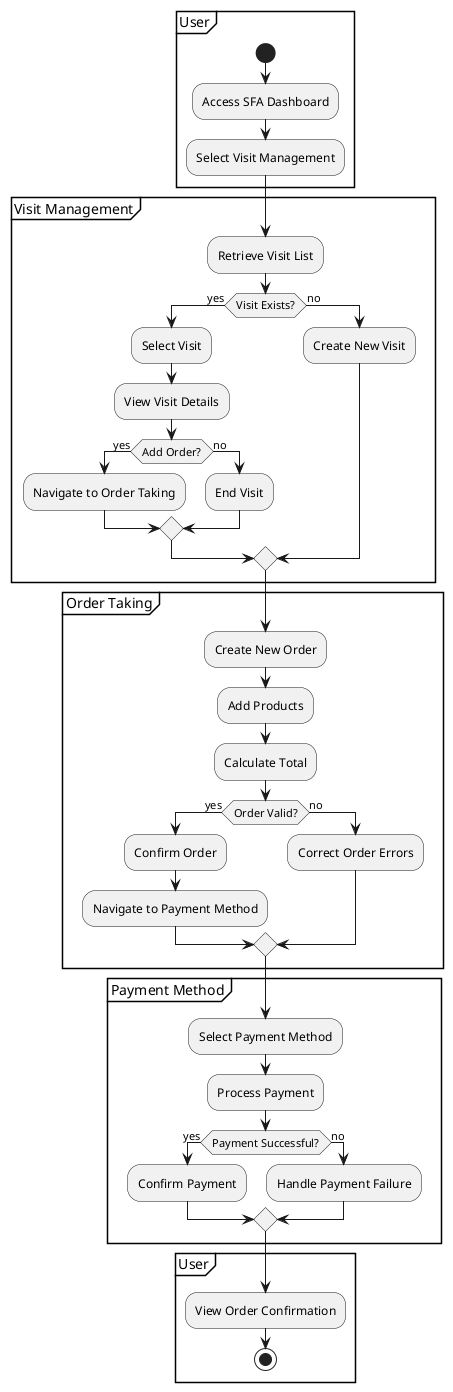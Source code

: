 @startuml

partition "User" {
    start
    :Access SFA Dashboard;
    :Select Visit Management;
}

partition "Visit Management" {
    :Retrieve Visit List;
    if (Visit Exists?) then (yes)
        :Select Visit;
        :View Visit Details;
        if (Add Order?) then (yes)
            :Navigate to Order Taking;
        else (no)
            :End Visit;
        endif
    else (no)
        :Create New Visit;
    endif
}

partition "Order Taking" {
    :Create New Order;
    :Add Products;
    :Calculate Total;
    if (Order Valid?) then (yes)
        :Confirm Order;
        :Navigate to Payment Method;
    else (no)
        :Correct Order Errors;
    endif
}

partition "Payment Method" {
    :Select Payment Method;
    :Process Payment;
    if (Payment Successful?) then (yes)
        :Confirm Payment;
    else (no)
        :Handle Payment Failure;
    endif
}

partition "User" {
    :View Order Confirmation;
    stop
}

@enduml

